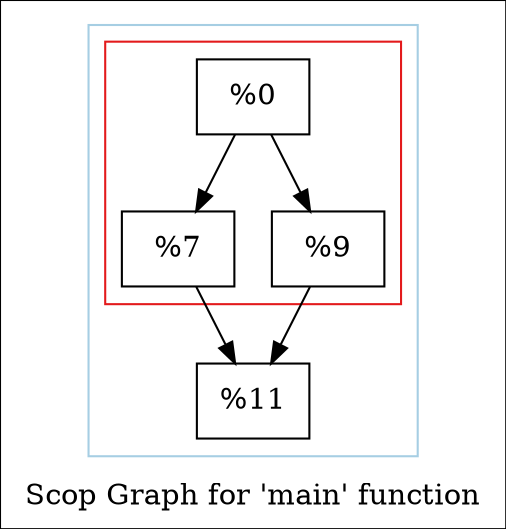 digraph "Scop Graph for 'main' function" {
	label="Scop Graph for 'main' function";

	Node0x18ff3c0 [shape=record,label="{%0}"];
	Node0x18ff3c0 -> Node0x18ff980;
	Node0x18ff3c0 -> Node0x19013b0;
	Node0x18ff980 [shape=record,label="{%7}"];
	Node0x18ff980 -> Node0x1901470;
	Node0x1901470 [shape=record,label="{%11}"];
	Node0x19013b0 [shape=record,label="{%9}"];
	Node0x19013b0 -> Node0x1901470;
	colorscheme = "paired12"
        subgraph cluster_0x18aa3e0 {
          label = "";
          style = solid;
          color = 1
          subgraph cluster_0x18fede0 {
            label = "";
            style = solid;
            color = 6
            Node0x18ff3c0;
            Node0x18ff980;
            Node0x19013b0;
          }
          Node0x1901470;
        }
}
